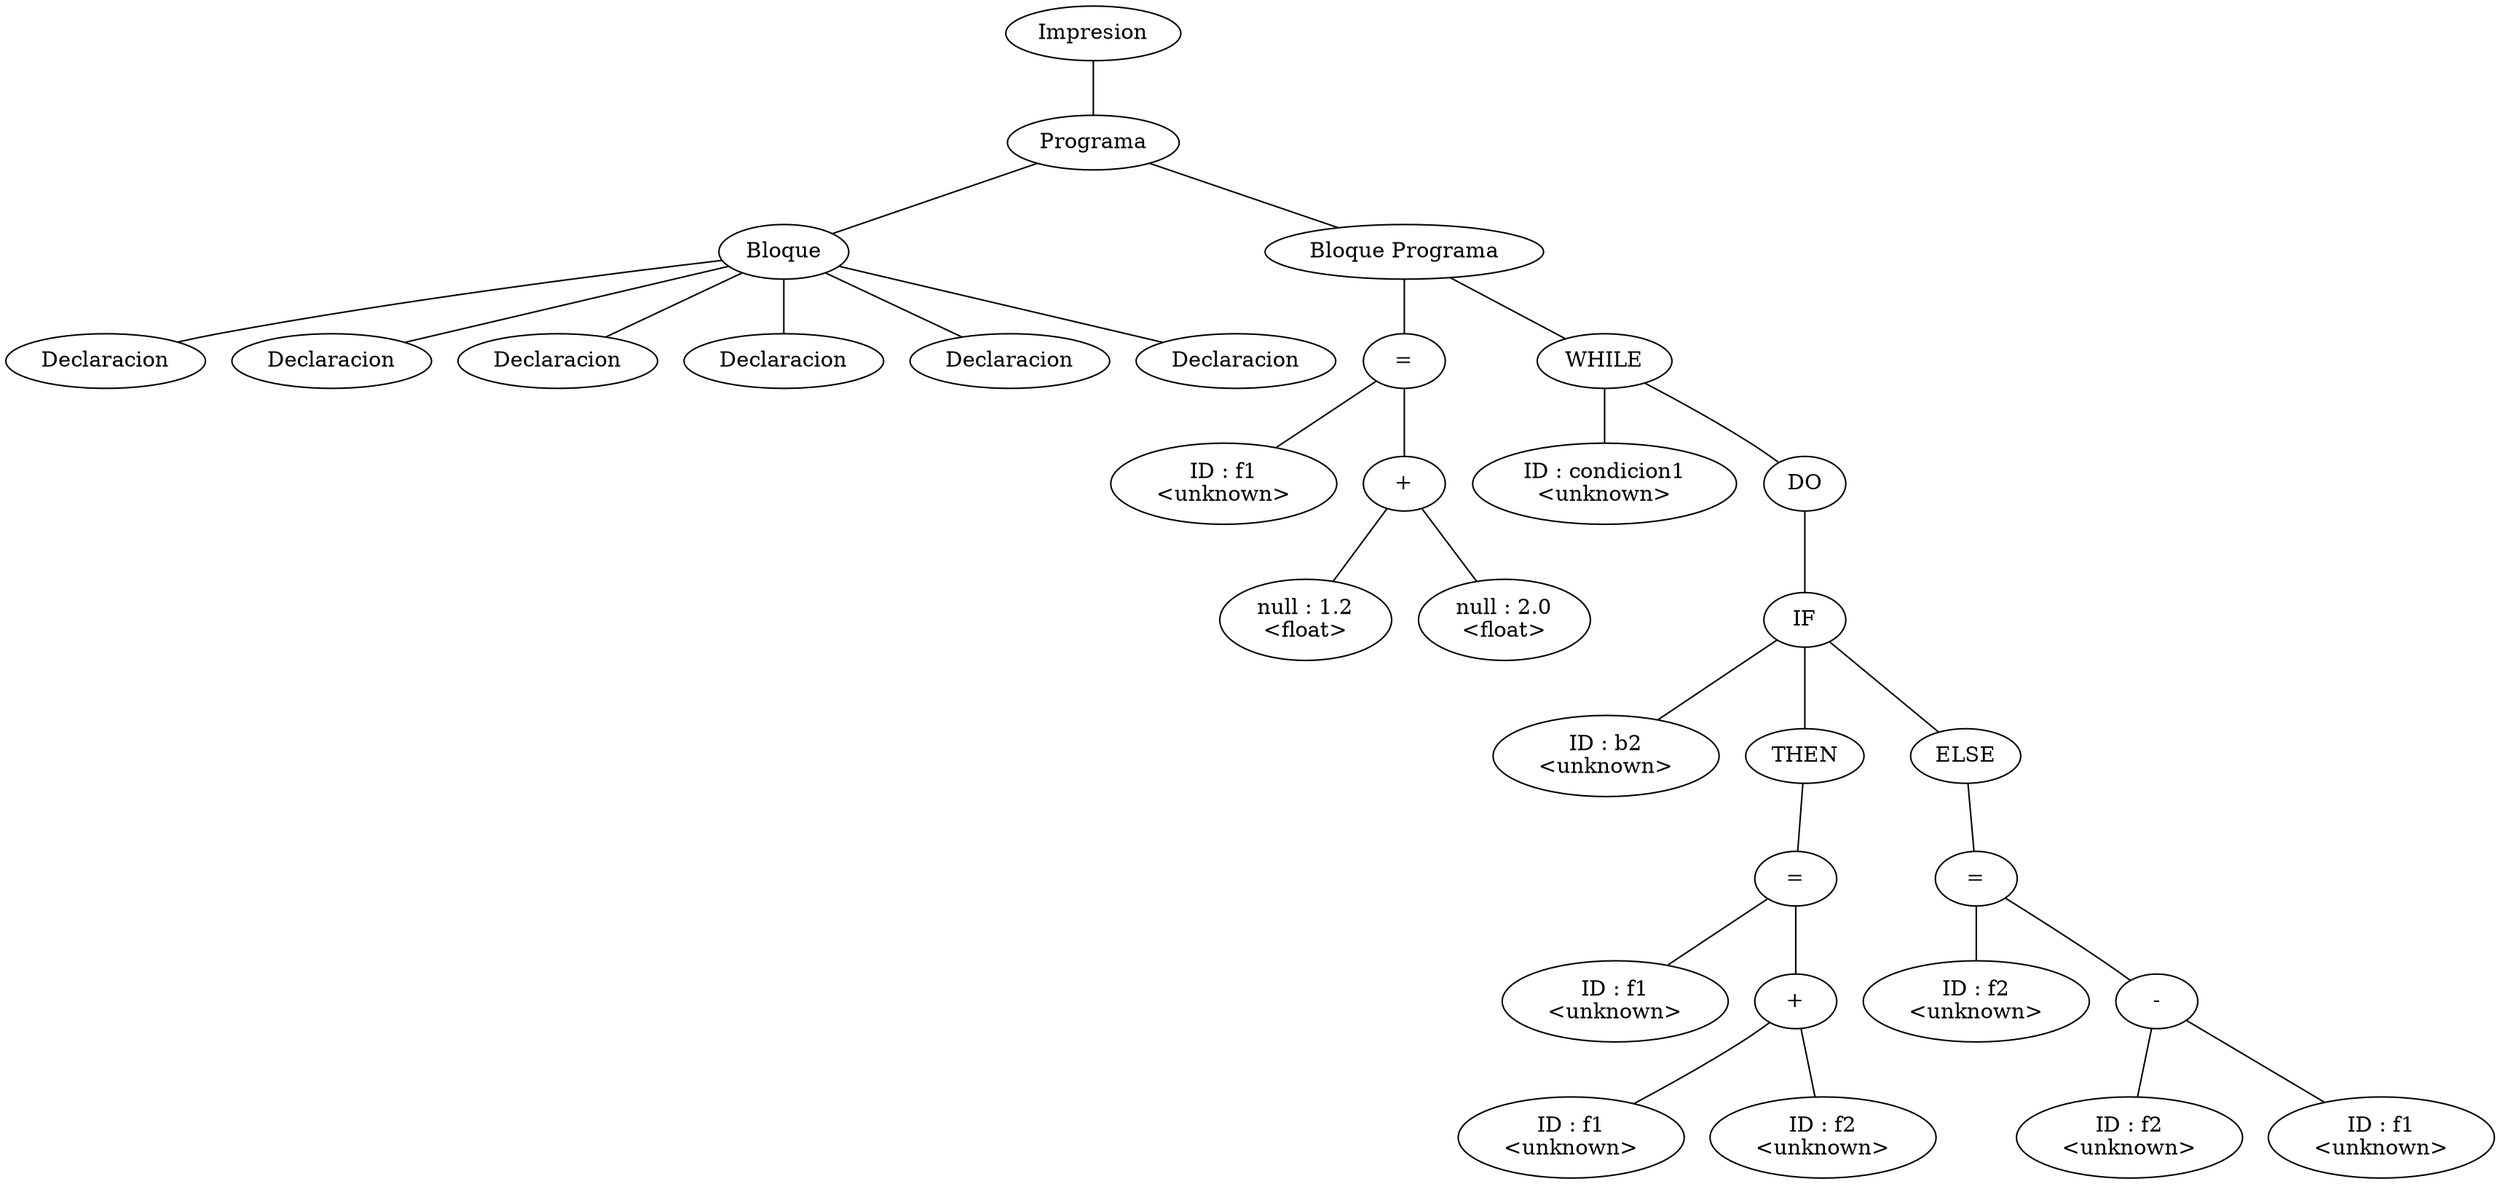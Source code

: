 graph G {nodo_1436867844[label="Impresion"]
nodo_366596214[label="Programa"]
nodo_1436867844--nodo_366596214
nodo_1630384033[label="Bloque"]
nodo_366596214--nodo_1630384033
nodo_1041733714[label="Declaracion"]
nodo_1630384033--nodo_1041733714
nodo_1302867561[label="Declaracion"]
nodo_1630384033--nodo_1302867561
nodo_371789258[label="Declaracion"]
nodo_1630384033--nodo_371789258
nodo_443938825[label="Declaracion"]
nodo_1630384033--nodo_443938825
nodo_404891165[label="Declaracion"]
nodo_1630384033--nodo_404891165
nodo_343246870[label="Declaracion"]
nodo_1630384033--nodo_343246870
nodo_1248628751[label="Bloque Programa"]
nodo_366596214--nodo_1248628751
nodo_2137824507[label="="]
nodo_1248628751--nodo_2137824507
nodo_1995923397[label="ID : f1\n<unknown>"]
nodo_2137824507--nodo_1995923397
nodo_1316641845[label="+"]
nodo_2137824507--nodo_1316641845
nodo_1622688029[label="null : 1.2\n<float>"]
nodo_1316641845--nodo_1622688029
nodo_929948530[label="null : 2.0\n<float>"]
nodo_1316641845--nodo_929948530
nodo_736795230[label="WHILE"]
nodo_1248628751--nodo_736795230
nodo_158897815[label="ID : condicion1\n<unknown>"]
nodo_736795230--nodo_158897815
nodo_913997879[label="DO"]
nodo_736795230--nodo_913997879
nodo_1859425273[label="IF"]
nodo_913997879--nodo_1859425273
nodo_286510103[label="ID : b2\n<unknown>"]
nodo_1859425273--nodo_286510103
nodo_1553087628[label="THEN"]
nodo_1859425273--nodo_1553087628
nodo_1049322513[label="="]
nodo_1553087628--nodo_1049322513
nodo_1946837858[label="ID : f1\n<unknown>"]
nodo_1049322513--nodo_1946837858
nodo_2071358080[label="+"]
nodo_1049322513--nodo_2071358080
nodo_911036222[label="ID : f1\n<unknown>"]
nodo_2071358080--nodo_911036222
nodo_1392709130[label="ID : f2\n<unknown>"]
nodo_2071358080--nodo_1392709130
nodo_1949660795[label="ELSE"]
nodo_1859425273--nodo_1949660795
nodo_1021255703[label="="]
nodo_1949660795--nodo_1021255703
nodo_1622649869[label="ID : f2\n<unknown>"]
nodo_1021255703--nodo_1622649869
nodo_722439503[label="-"]
nodo_1021255703--nodo_722439503
nodo_1960227067[label="ID : f2\n<unknown>"]
nodo_722439503--nodo_1960227067
nodo_835512814[label="ID : f1\n<unknown>"]
nodo_722439503--nodo_835512814
}
